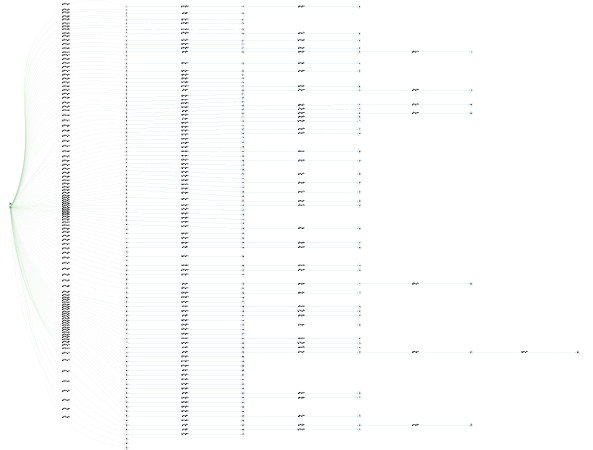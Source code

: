 digraph D {
rankdir=LR
size="4,3"
ratio="fill"
node[color="black",shape="square",fillcolor="darkseagreen3",style="filled"]
 0
 N1
 node[color="black",shape="circle",style=""]
 
edge[style="solid"]
edge[style="solid"]
0->1[label="c=1594.0,t=18.0",color="darkseagreen3"] 
edge[style="solid"]
1->10[label="c=102.0,t=193.0",color="dodgerblue2"] 
edge[style="solid"]
10->35[label="c=23.0,t=257.0",color="dodgerblue2"] 
edge[style="solid"]
0->2[label="c=1594.0,t=142.0",color="darkseagreen3"] 
edge[style="solid"]
0->3[label="c=1594.0,t=113.0",color="darkseagreen3"] 
edge[style="solid"]
3->28[label="c=83.0,t=85.0",color="dodgerblue2"] 
edge[style="solid"]
0->4[label="c=1594.0,t=203.0",color="darkseagreen3"] 
edge[style="solid"]
0->5[label="c=1594.0,t=193.0",color="darkseagreen3"] 
edge[style="solid"]
5->37[label="c=57.0,t=110.0",color="dodgerblue2"] 
edge[style="solid"]
0->6[label="c=1594.0,t=171.0",color="darkseagreen3"] 
edge[style="solid"]
6->40[label="c=143.0,t=230.0",color="dodgerblue2"] 
edge[style="solid"]
0->7[label="c=1594.0,t=234.0",color="darkseagreen3"] 
edge[style="solid"]
0->8[label="c=1594.0,t=209.0",color="darkseagreen3"] 
edge[style="solid"]
8->43[label="c=107.0,t=248.0",color="dodgerblue2"] 
edge[style="solid"]
0->9[label="c=1594.0,t=59.0",color="darkseagreen3"] 
edge[style="solid"]
9->26[label="c=129.0,t=246.0",color="dodgerblue2"] 
edge[style="solid"]
26->56[label="c=82.0,t=124.0",color="dodgerblue2"] 
edge[style="solid"]
0->11[label="c=1594.0,t=210.0",color="darkseagreen3"] 
edge[style="solid"]
0->12[label="c=1594.0,t=23.0",color="darkseagreen3"] 
edge[style="solid"]
12->21[label="c=24.0,t=149.0",color="dodgerblue2"] 
edge[style="solid"]
21->50[label="c=100.0,t=162.0",color="dodgerblue2"] 
edge[style="solid"]
0->13[label="c=1594.0,t=181.0",color="darkseagreen3"] 
edge[style="solid"]
13->41[label="c=22.0,t=213.0",color="dodgerblue2"] 
edge[style="solid"]
0->14[label="c=1594.0,t=35.0",color="darkseagreen3"] 
edge[style="solid"]
14->27[label="c=105.0,t=293.0",color="dodgerblue2"] 
edge[style="solid"]
27->62[label="c=46.0,t=73.0",color="dodgerblue2"] 
edge[style="solid"]
0->15[label="c=1594.0,t=117.0",color="darkseagreen3"] 
edge[style="solid"]
15->36[label="c=36.0,t=92.0",color="dodgerblue2"] 
edge[style="solid"]
36->48[label="c=32.0,t=45.0",color="dodgerblue2"] 
edge[style="solid"]
48->52[label="c=50.0,t=174.0",color="dodgerblue2"] 
edge[style="solid"]
0->16[label="c=1594.0,t=77.0",color="darkseagreen3"] 
edge[style="solid"]
0->17[label="c=1594.0,t=130.0",color="darkseagreen3"] 
edge[style="solid"]
0->18[label="c=1594.0,t=127.0",color="darkseagreen3"] 
edge[style="solid"]
18->45[label="c=90.0,t=211.0",color="dodgerblue2"] 
edge[style="solid"]
45->70[label="c=81.0,t=83.0",color="dodgerblue2"] 
edge[style="solid"]
0->19[label="c=1594.0,t=210.0",color="darkseagreen3"] 
edge[style="solid"]
0->20[label="c=1594.0,t=41.0",color="darkseagreen3"] 
edge[style="solid"]
20->33[label="c=50.0,t=121.0",color="dodgerblue2"] 
edge[style="solid"]
33->46[label="c=51.0,t=250.0",color="dodgerblue2"] 
edge[style="solid"]
0->22[label="c=1594.0,t=22.0",color="darkseagreen3"] 
edge[style="solid"]
22->31[label="c=53.0,t=145.0",color="dodgerblue2"] 
edge[style="solid"]
0->23[label="c=1594.0,t=109.0",color="darkseagreen3"] 
edge[style="solid"]
23->49[label="c=92.0,t=243.0",color="dodgerblue2"] 
edge[style="solid"]
0->24[label="c=1594.0,t=76.0",color="darkseagreen3"] 
edge[style="solid"]
24->42[label="c=71.0,t=156.0",color="dodgerblue2"] 
edge[style="solid"]
0->25[label="c=1594.0,t=53.0",color="darkseagreen3"] 
edge[style="solid"]
25->44[label="c=101.0,t=141.0",color="dodgerblue2"] 
edge[style="solid"]
44->53[label="c=22.0,t=45.0",color="dodgerblue2"] 
edge[style="solid"]
0->29[label="c=1594.0,t=24.0",color="darkseagreen3"] 
edge[style="solid"]
29->38[label="c=46.0,t=81.0",color="dodgerblue2"] 
edge[style="solid"]
38->51[label="c=79.0,t=127.0",color="dodgerblue2"] 
edge[style="solid"]
51->63[label="c=54.0,t=198.0",color="dodgerblue2"] 
edge[style="solid"]
0->30[label="c=1594.0,t=80.0",color="darkseagreen3"] 
edge[style="solid"]
0->32[label="c=1594.0,t=160.0",color="darkseagreen3"] 
edge[style="solid"]
32->57[label="c=52.0,t=187.0",color="dodgerblue2"] 
edge[style="solid"]
0->34[label="c=1594.0,t=178.0",color="darkseagreen3"] 
edge[style="solid"]
34->59[label="c=60.0,t=100.0",color="dodgerblue2"] 
edge[style="solid"]
0->39[label="c=1594.0,t=134.0",color="darkseagreen3"] 
edge[style="solid"]
39->61[label="c=132.0,t=290.0",color="dodgerblue2"] 
edge[style="solid"]
0->47[label="c=1594.0,t=123.0",color="darkseagreen3"] 
edge[style="solid"]
47->65[label="c=27.0,t=123.0",color="dodgerblue2"] 
edge[style="solid"]
65->87[label="c=35.0,t=84.0",color="dodgerblue2"] 
edge[style="solid"]
87->106[label="c=42.0,t=119.0",color="dodgerblue2"] 
edge[style="solid"]
0->54[label="c=1594.0,t=162.0",color="darkseagreen3"] 
edge[style="solid"]
54->89[label="c=53.0,t=73.0",color="dodgerblue2"] 
edge[style="solid"]
89->101[label="c=44.0,t=189.0",color="dodgerblue2"] 
edge[style="solid"]
0->55[label="c=1594.0,t=17.0",color="darkseagreen3"] 
edge[style="solid"]
55->68[label="c=82.0,t=113.0",color="dodgerblue2"] 
edge[style="solid"]
68->85[label="c=84.0,t=220.0",color="dodgerblue2"] 
edge[style="solid"]
85->132[label="c=34.0,t=128.0",color="dodgerblue2"] 
edge[style="solid"]
0->58[label="c=1594.0,t=55.0",color="darkseagreen3"] 
edge[style="solid"]
58->71[label="c=74.0,t=87.0",color="dodgerblue2"] 
edge[style="solid"]
71->93[label="c=38.0,t=229.0",color="dodgerblue2"] 
edge[style="solid"]
0->60[label="c=1594.0,t=233.0",color="darkseagreen3"] 
edge[style="solid"]
60->115[label="c=38.0,t=124.0",color="dodgerblue2"] 
edge[style="solid"]
115->147[label="c=108.0,t=103.0",color="dodgerblue2"] 
edge[style="solid"]
0->64[label="c=1594.0,t=44.0",color="darkseagreen3"] 
edge[style="solid"]
64->72[label="c=51.0,t=261.0",color="dodgerblue2"] 
edge[style="solid"]
0->66[label="c=1594.0,t=30.0",color="darkseagreen3"] 
edge[style="solid"]
66->69[label="c=24.0,t=221.0",color="dodgerblue2"] 
edge[style="solid"]
69->121[label="c=31.0,t=219.0",color="dodgerblue2"] 
edge[style="solid"]
0->67[label="c=1594.0,t=171.0",color="darkseagreen3"] 
edge[style="solid"]
67->103[label="c=27.0,t=104.0",color="dodgerblue2"] 
edge[style="solid"]
103->129[label="c=19.0,t=190.0",color="dodgerblue2"] 
edge[style="solid"]
0->73[label="c=1594.0,t=233.0",color="darkseagreen3"] 
edge[style="solid"]
73->140[label="c=78.0,t=120.0",color="dodgerblue2"] 
edge[style="solid"]
0->74[label="c=1594.0,t=44.0",color="darkseagreen3"] 
edge[style="solid"]
74->104[label="c=118.0,t=259.0",color="dodgerblue2"] 
edge[style="solid"]
0->75[label="c=1594.0,t=66.0",color="darkseagreen3"] 
edge[style="solid"]
75->105[label="c=67.0,t=209.0",color="dodgerblue2"] 
edge[style="solid"]
0->76[label="c=1594.0,t=87.0",color="darkseagreen3"] 
edge[style="solid"]
76->107[label="c=38.0,t=260.0",color="dodgerblue2"] 
edge[style="solid"]
107->159[label="c=35.0,t=76.0",color="dodgerblue2"] 
edge[style="solid"]
0->77[label="c=1594.0,t=170.0",color="darkseagreen3"] 
edge[style="solid"]
77->130[label="c=60.0,t=162.0",color="dodgerblue2"] 
edge[style="solid"]
0->78[label="c=1594.0,t=195.0",color="darkseagreen3"] 
edge[style="solid"]
78->136[label="c=45.0,t=171.0",color="dodgerblue2"] 
edge[style="solid"]
136->162[label="c=51.0,t=103.0",color="dodgerblue2"] 
edge[style="solid"]
0->79[label="c=1594.0,t=205.0",color="darkseagreen3"] 
edge[style="solid"]
79->142[label="c=85.0,t=176.0",color="dodgerblue2"] 
edge[style="solid"]
0->80[label="c=1594.0,t=227.0",color="darkseagreen3"] 
edge[style="solid"]
80->139[label="c=37.0,t=201.0",color="dodgerblue2"] 
edge[style="solid"]
0->81[label="c=1594.0,t=32.0",color="darkseagreen3"] 
edge[style="solid"]
81->96[label="c=24.0,t=168.0",color="dodgerblue2"] 
edge[style="solid"]
96->135[label="c=6.0,t=184.0",color="dodgerblue2"] 
edge[style="solid"]
0->82[label="c=1594.0,t=32.0",color="darkseagreen3"] 
edge[style="solid"]
82->102[label="c=74.0,t=209.0",color="dodgerblue2"] 
edge[style="solid"]
0->83[label="c=1594.0,t=95.0",color="darkseagreen3"] 
edge[style="solid"]
83->117[label="c=48.0,t=165.0",color="dodgerblue2"] 
edge[style="solid"]
117->150[label="c=43.0,t=165.0",color="dodgerblue2"] 
edge[style="solid"]
0->84[label="c=1594.0,t=182.0",color="darkseagreen3"] 
edge[style="solid"]
84->141[label="c=66.0,t=148.0",color="dodgerblue2"] 
edge[style="solid"]
0->86[label="c=1594.0,t=128.0",color="darkseagreen3"] 
edge[style="solid"]
86->125[label="c=40.0,t=138.0",color="dodgerblue2"] 
edge[style="solid"]
125->151[label="c=37.0,t=174.0",color="dodgerblue2"] 
edge[style="solid"]
0->88[label="c=1594.0,t=29.0",color="darkseagreen3"] 
edge[style="solid"]
88->109[label="c=54.0,t=286.0",color="dodgerblue2"] 
edge[style="solid"]
0->90[label="c=1594.0,t=200.0",color="darkseagreen3"] 
edge[style="solid"]
0->91[label="c=1594.0,t=117.0",color="darkseagreen3"] 
edge[style="solid"]
91->134[label="c=86.0,t=164.0",color="dodgerblue2"] 
edge[style="solid"]
134->158[label="c=28.0,t=73.0",color="dodgerblue2"] 
edge[style="solid"]
0->92[label="c=1594.0,t=196.0",color="darkseagreen3"] 
edge[style="solid"]
0->94[label="c=1594.0,t=74.0",color="darkseagreen3"] 
edge[style="solid"]
94->114[label="c=18.0,t=131.0",color="dodgerblue2"] 
edge[style="solid"]
114->154[label="c=94.0,t=144.0",color="dodgerblue2"] 
edge[style="solid"]
0->95[label="c=1594.0,t=123.0",color="darkseagreen3"] 
edge[style="solid"]
95->127[label="c=19.0,t=249.0",color="dodgerblue2"] 
edge[style="solid"]
0->97[label="c=1594.0,t=178.0",color="darkseagreen3"] 
edge[style="solid"]
97->146[label="c=69.0,t=213.0",color="dodgerblue2"] 
edge[style="solid"]
0->98[label="c=1594.0,t=34.0",color="darkseagreen3"] 
edge[style="solid"]
98->120[label="c=88.0,t=230.0",color="dodgerblue2"] 
edge[style="solid"]
0->99[label="c=1594.0,t=222.0",color="darkseagreen3"] 
edge[style="solid"]
99->149[label="c=12.0,t=206.0",color="dodgerblue2"] 
edge[style="solid"]
0->100[label="c=1594.0,t=119.0",color="darkseagreen3"] 
edge[style="solid"]
100->143[label="c=72.0,t=219.0",color="dodgerblue2"] 
edge[style="solid"]
143->168[label="c=39.0,t=86.0",color="dodgerblue2"] 
edge[style="solid"]
0->108[label="c=1594.0,t=230.0",color="darkseagreen3"] 
edge[style="solid"]
0->110[label="c=1594.0,t=25.0",color="darkseagreen3"] 
edge[style="solid"]
110->124[label="c=85.0,t=143.0",color="dodgerblue2"] 
edge[style="solid"]
0->111[label="c=1594.0,t=174.0",color="darkseagreen3"] 
edge[style="solid"]
111->152[label="c=29.0,t=113.0",color="dodgerblue2"] 
edge[style="solid"]
0->112[label="c=1594.0,t=20.0",color="darkseagreen3"] 
edge[style="solid"]
112->122[label="c=36.0,t=182.0",color="dodgerblue2"] 
edge[style="solid"]
122->161[label="c=54.0,t=225.0",color="dodgerblue2"] 
edge[style="solid"]
0->113[label="c=1594.0,t=26.0",color="darkseagreen3"] 
edge[style="solid"]
113->126[label="c=40.0,t=59.0",color="dodgerblue2"] 
edge[style="solid"]
126->138[label="c=39.0,t=160.0",color="dodgerblue2"] 
edge[style="solid"]
0->116[label="c=1594.0,t=237.0",color="darkseagreen3"] 
edge[style="solid"]
0->118[label="c=1594.0,t=132.0",color="darkseagreen3"] 
edge[style="solid"]
118->155[label="c=36.0,t=107.0",color="dodgerblue2"] 
edge[style="solid"]
0->119[label="c=1594.0,t=220.0",color="darkseagreen3"] 
edge[style="solid"]
0->123[label="c=1594.0,t=91.0",color="darkseagreen3"] 
edge[style="solid"]
123->153[label="c=85.0,t=225.0",color="dodgerblue2"] 
edge[style="solid"]
153->178[label="c=20.0,t=115.0",color="dodgerblue2"] 
edge[style="solid"]
0->128[label="c=1594.0,t=143.0",color="darkseagreen3"] 
edge[style="solid"]
128->173[label="c=143.0,t=216.0",color="dodgerblue2"] 
edge[style="solid"]
173->206[label="c=90.0,t=115.0",color="dodgerblue2"] 
edge[style="solid"]
0->131[label="c=1594.0,t=234.0",color="darkseagreen3"] 
edge[style="solid"]
131->172[label="c=41.0,t=219.0",color="dodgerblue2"] 
edge[style="solid"]
0->133[label="c=1594.0,t=84.0",color="darkseagreen3"] 
edge[style="solid"]
0->137[label="c=1594.0,t=79.0",color="darkseagreen3"] 
edge[style="solid"]
137->148[label="c=6.0,t=131.0",color="dodgerblue2"] 
edge[style="solid"]
148->177[label="c=88.0,t=156.0",color="dodgerblue2"] 
edge[style="solid"]
177->202[label="c=59.0,t=79.0",color="dodgerblue2"] 
edge[style="solid"]
0->144[label="c=1594.0,t=237.0",color="darkseagreen3"] 
edge[style="solid"]
144->191[label="c=99.0,t=172.0",color="dodgerblue2"] 
edge[style="solid"]
0->145[label="c=1594.0,t=134.0",color="darkseagreen3"] 
edge[style="solid"]
145->166[label="c=45.0,t=240.0",color="dodgerblue2"] 
edge[style="solid"]
166->214[label="c=83.0,t=92.0",color="dodgerblue2"] 
edge[style="solid"]
0->156[label="c=1594.0,t=108.0",color="darkseagreen3"] 
edge[style="solid"]
156->186[label="c=106.0,t=304.0",color="dodgerblue2"] 
edge[style="solid"]
0->157[label="c=1594.0,t=235.0",color="darkseagreen3"] 
edge[style="solid"]
157->197[label="c=20.0,t=213.0",color="dodgerblue2"] 
edge[style="solid"]
0->160[label="c=1594.0,t=162.0",color="darkseagreen3"] 
edge[style="solid"]
160->195[label="c=54.0,t=78.0",color="dodgerblue2"] 
edge[style="solid"]
195->216[label="c=92.0,t=150.0",color="dodgerblue2"] 
edge[style="solid"]
0->163[label="c=1594.0,t=113.0",color="darkseagreen3"] 
edge[style="solid"]
163->185[label="c=26.0,t=176.0",color="dodgerblue2"] 
edge[style="solid"]
185->232[label="c=144.0,t=149.0",color="dodgerblue2"] 
edge[style="solid"]
0->164[label="c=1594.0,t=231.0",color="darkseagreen3"] 
edge[style="solid"]
164->211[label="c=20.0,t=39.0",color="dodgerblue2"] 
edge[style="solid"]
211->219[label="c=25.0,t=155.0",color="dodgerblue2"] 
edge[style="solid"]
0->165[label="c=1594.0,t=204.0",color="darkseagreen3"] 
edge[style="solid"]
165->208[label="c=33.0,t=231.0",color="dodgerblue2"] 
edge[style="solid"]
0->167[label="c=1594.0,t=67.0",color="darkseagreen3"] 
edge[style="solid"]
167->184[label="c=42.0,t=254.0",color="dodgerblue2"] 
edge[style="solid"]
184->238[label="c=41.0,t=80.0",color="dodgerblue2"] 
edge[style="solid"]
0->169[label="c=1594.0,t=220.0",color="darkseagreen3"] 
edge[style="solid"]
169->218[label="c=49.0,t=197.0",color="dodgerblue2"] 
edge[style="solid"]
0->170[label="c=1594.0,t=183.0",color="darkseagreen3"] 
edge[style="solid"]
170->217[label="c=75.0,t=226.0",color="dodgerblue2"] 
edge[style="solid"]
0->171[label="c=1594.0,t=129.0",color="darkseagreen3"] 
edge[style="solid"]
171->201[label="c=40.0,t=167.0",color="dodgerblue2"] 
edge[style="solid"]
201->237[label="c=26.0,t=131.0",color="dodgerblue2"] 
edge[style="solid"]
0->174[label="c=1594.0,t=178.0",color="darkseagreen3"] 
edge[style="solid"]
174->223[label="c=82.0,t=106.0",color="dodgerblue2"] 
edge[style="solid"]
223->246[label="c=144.0,t=151.0",color="dodgerblue2"] 
edge[style="solid"]
0->175[label="c=1594.0,t=45.0",color="darkseagreen3"] 
edge[style="solid"]
175->196[label="c=67.0,t=90.0",color="dodgerblue2"] 
edge[style="solid"]
196->213[label="c=66.0,t=199.0",color="dodgerblue2"] 
edge[style="solid"]
0->176[label="c=1594.0,t=40.0",color="darkseagreen3"] 
edge[style="solid"]
176->193[label="c=26.0,t=75.0",color="dodgerblue2"] 
edge[style="solid"]
193->209[label="c=47.0,t=75.0",color="dodgerblue2"] 
edge[style="solid"]
209->224[label="c=52.0,t=58.0",color="dodgerblue2"] 
edge[style="solid"]
224->233[label="c=38.0,t=40.0",color="dodgerblue2"] 
edge[style="solid"]
0->179[label="c=1594.0,t=195.0",color="darkseagreen3"] 
edge[style="solid"]
179->236[label="c=90.0,t=150.0",color="dodgerblue2"] 
edge[style="solid"]
0->180[label="c=1594.0,t=215.0",color="darkseagreen3"] 
edge[style="solid"]
180->240[label="c=111.0,t=247.0",color="dodgerblue2"] 
edge[style="solid"]
0->181[label="c=1594.0,t=197.0",color="darkseagreen3"] 
edge[style="solid"]
181->235[label="c=104.0,t=150.0",color="dodgerblue2"] 
edge[style="solid"]
0->182[label="c=1594.0,t=219.0",color="darkseagreen3"] 
edge[style="solid"]
182->239[label="c=63.0,t=71.0",color="dodgerblue2"] 
edge[style="solid"]
0->183[label="c=1594.0,t=212.0",color="darkseagreen3"] 
edge[style="solid"]
183->231[label="c=34.0,t=197.0",color="dodgerblue2"] 
edge[style="solid"]
0->187[label="c=1594.0,t=109.0",color="darkseagreen3"] 
edge[style="solid"]
187->221[label="c=97.0,t=195.0",color="dodgerblue2"] 
edge[style="solid"]
0->188[label="c=1594.0,t=43.0",color="darkseagreen3"] 
edge[style="solid"]
188->200[label="c=41.0,t=231.0",color="dodgerblue2"] 
edge[style="solid"]
0->189[label="c=1594.0,t=219.0",color="darkseagreen3"] 
edge[style="solid"]
189->242[label="c=62.0,t=185.0",color="dodgerblue2"] 
edge[style="solid"]
0->190[label="c=1594.0,t=204.0",color="darkseagreen3"] 
edge[style="solid"]
190->234[label="c=38.0,t=60.0",color="dodgerblue2"] 
edge[style="solid"]
234->250[label="c=83.0,t=157.0",color="dodgerblue2"] 
edge[style="solid"]
0->192[label="c=1594.0,t=56.0",color="darkseagreen3"] 
edge[style="solid"]
192->210[label="c=78.0,t=154.0",color="dodgerblue2"] 
edge[style="solid"]
210->241[label="c=36.0,t=255.0",color="dodgerblue2"] 
edge[style="solid"]
0->194[label="c=1594.0,t=158.0",color="darkseagreen3"] 
edge[style="solid"]
194->227[label="c=25.0,t=165.0",color="dodgerblue2"] 
edge[style="solid"]
0->198[label="c=1594.0,t=74.0",color="darkseagreen3"] 
edge[style="solid"]
198->226[label="c=95.0,t=192.0",color="dodgerblue2"] 
edge[style="solid"]
0->199[label="c=1594.0,t=117.0",color="darkseagreen3"] 
edge[style="solid"]
199->228[label="c=54.0,t=185.0",color="dodgerblue2"] 
edge[style="solid"]
0->203[label="c=1594.0,t=74.0",color="darkseagreen3"] 
edge[style="solid"]
203->222[label="c=32.0,t=92.0",color="dodgerblue2"] 
edge[style="solid"]
222->245[label="c=65.0,t=190.0",color="dodgerblue2"] 
edge[style="solid"]
0->204[label="c=1594.0,t=177.0",color="darkseagreen3"] 
edge[style="solid"]
204->248[label="c=51.0,t=258.0",color="dodgerblue2"] 
edge[style="solid"]
0->205[label="c=1594.0,t=18.0",color="darkseagreen3"] 
edge[style="solid"]
205->220[label="c=81.0,t=84.0",color="dodgerblue2"] 
edge[style="solid"]
220->230[label="c=24.0,t=98.0",color="dodgerblue2"] 
edge[style="solid"]
230->249[label="c=21.0,t=135.0",color="dodgerblue2"] 
edge[style="solid"]
0->207[label="c=1594.0,t=73.0",color="darkseagreen3"] 
edge[style="solid"]
207->225[label="c=18.0,t=39.0",color="dodgerblue2"] 
edge[style="solid"]
225->247[label="c=119.0,t=124.0",color="dodgerblue2"] 
edge[style="solid"]
0->212[label="c=1594.0,t=84.0",color="darkseagreen3"] 
edge[style="solid"]
212->244[label="c=74.0,t=282.0",color="dodgerblue2"] 
edge[style="solid"]
0->215[label="c=1594.0,t=187.0",color="darkseagreen3"] 
edge[style="solid"]
0->229[label="c=1594.0,t=186.0",color="darkseagreen3"] 
edge[style="solid"]
0->243[label="c=1594.0,t=219.0",color="darkseagreen3"] 
}